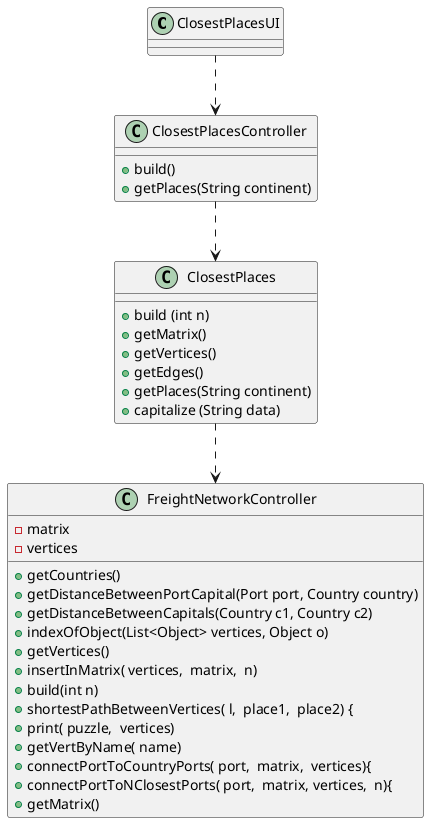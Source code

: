 @startuml
'https://plantuml.com/class-diagram

class ClosestPlacesUI{
}

class ClosestPlacesController{
+  build()
+  getPlaces(String continent)
}

class ClosestPlaces{
+ build (int n)
+ getMatrix()
+ getVertices()
+ getEdges()
+ getPlaces(String continent)
+ capitalize (String data)
}


class FreightNetworkController{
-matrix
-vertices
+getCountries()
 + getDistanceBetweenPortCapital(Port port, Country country)
 +  getDistanceBetweenCapitals(Country c1, Country c2)
 +  indexOfObject(List<Object> vertices, Object o)
+ getVertices()
+  insertInMatrix( vertices,  matrix,  n)
+  build(int n)
 +  shortestPathBetweenVertices( l,  place1,  place2) {
 +   print( puzzle,  vertices)
  +  getVertByName( name)
  +  connectPortToCountryPorts( port,  matrix,  vertices){
 +  connectPortToNClosestPorts( port,  matrix, vertices,  n){
   + getMatrix()
}

ClosestPlacesUI ..> ClosestPlacesController
ClosestPlacesController ..> ClosestPlaces
ClosestPlaces ..> FreightNetworkController
@enduml